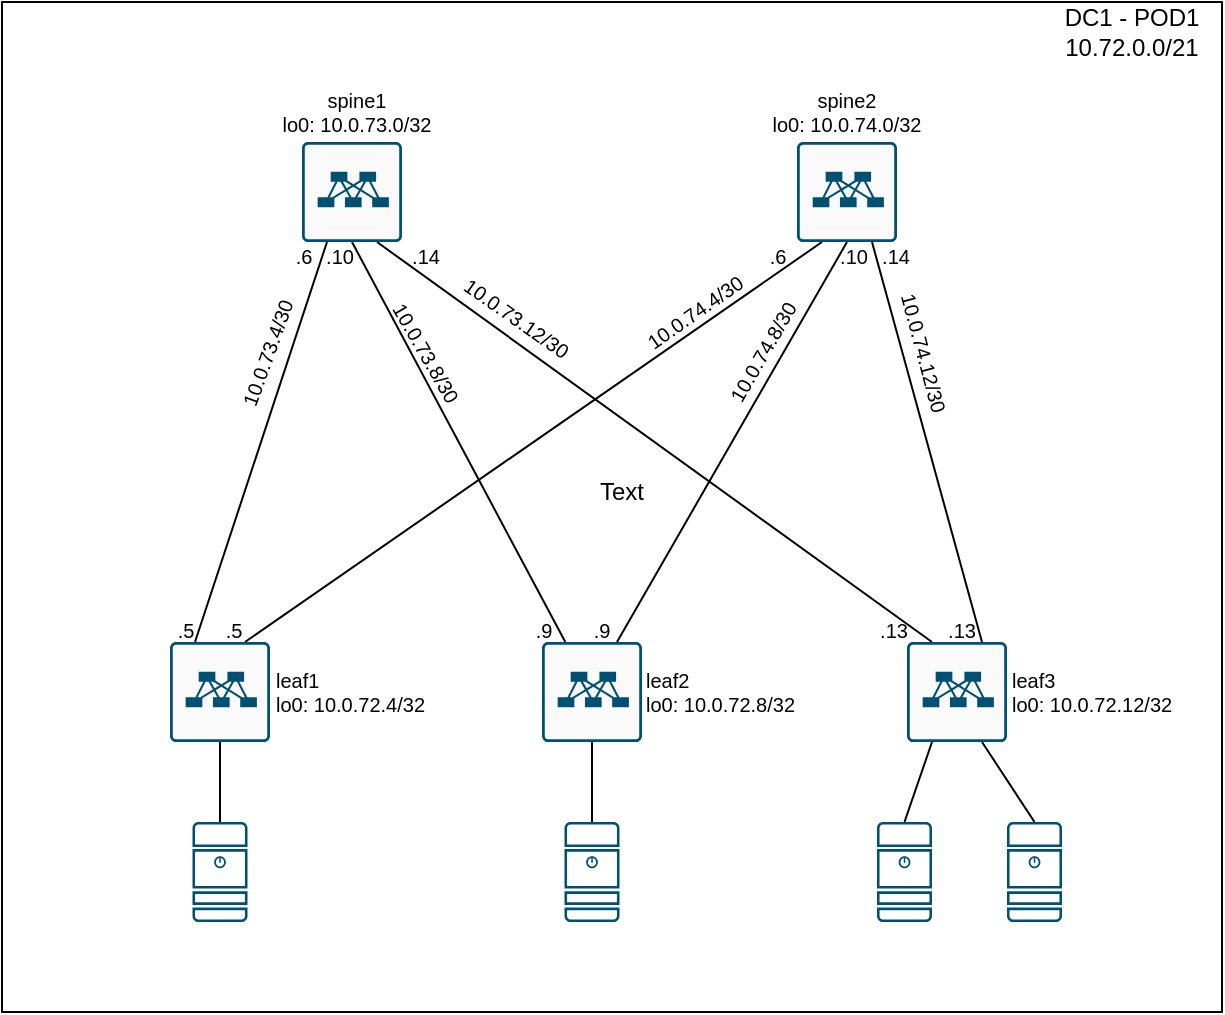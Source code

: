 <mxfile version="20.3.0" type="device" pages="3"><diagram id="oV0_jKB6G6mJK-vGwky6" name="Base"><mxGraphModel dx="2062" dy="1165" grid="1" gridSize="10" guides="1" tooltips="1" connect="1" arrows="1" fold="1" page="1" pageScale="1" pageWidth="827" pageHeight="1169" math="0" shadow="0"><root><mxCell id="0"/><mxCell id="1" parent="0"/><mxCell id="PLXUPRywAapLeIPNjogO-8" style="rounded=0;orthogonalLoop=1;jettySize=auto;html=1;exitX=0.25;exitY=1;exitDx=0;exitDy=0;exitPerimeter=0;entryX=0.25;entryY=0;entryDx=0;entryDy=0;entryPerimeter=0;endArrow=none;endFill=0;" parent="1" source="PLXUPRywAapLeIPNjogO-1" target="PLXUPRywAapLeIPNjogO-4" edge="1"><mxGeometry relative="1" as="geometry"/></mxCell><mxCell id="PLXUPRywAapLeIPNjogO-9" style="rounded=0;orthogonalLoop=1;jettySize=auto;html=1;exitX=0.5;exitY=1;exitDx=0;exitDy=0;exitPerimeter=0;endArrow=none;endFill=0;" parent="1" source="PLXUPRywAapLeIPNjogO-1" target="PLXUPRywAapLeIPNjogO-5" edge="1"><mxGeometry relative="1" as="geometry"/></mxCell><mxCell id="PLXUPRywAapLeIPNjogO-10" style="rounded=0;orthogonalLoop=1;jettySize=auto;html=1;exitX=0.75;exitY=1;exitDx=0;exitDy=0;exitPerimeter=0;entryX=0.25;entryY=0;entryDx=0;entryDy=0;entryPerimeter=0;endArrow=none;endFill=0;" parent="1" source="PLXUPRywAapLeIPNjogO-1" target="PLXUPRywAapLeIPNjogO-6" edge="1"><mxGeometry relative="1" as="geometry"/></mxCell><mxCell id="PLXUPRywAapLeIPNjogO-1" value="" style="sketch=0;points=[[0.015,0.015,0],[0.985,0.015,0],[0.985,0.985,0],[0.015,0.985,0],[0.25,0,0],[0.5,0,0],[0.75,0,0],[1,0.25,0],[1,0.5,0],[1,0.75,0],[0.75,1,0],[0.5,1,0],[0.25,1,0],[0,0.75,0],[0,0.5,0],[0,0.25,0]];verticalLabelPosition=bottom;html=1;verticalAlign=top;aspect=fixed;align=center;pointerEvents=1;shape=mxgraph.cisco19.rect;prIcon=nexus_9300;fillColor=#FAFAFA;strokeColor=#005073;" parent="1" vertex="1"><mxGeometry x="250" y="200" width="50" height="50" as="geometry"/></mxCell><mxCell id="PLXUPRywAapLeIPNjogO-12" style="edgeStyle=none;rounded=0;orthogonalLoop=1;jettySize=auto;html=1;exitX=0.25;exitY=1;exitDx=0;exitDy=0;exitPerimeter=0;entryX=0.75;entryY=0;entryDx=0;entryDy=0;entryPerimeter=0;endArrow=none;endFill=0;" parent="1" source="PLXUPRywAapLeIPNjogO-2" target="PLXUPRywAapLeIPNjogO-4" edge="1"><mxGeometry relative="1" as="geometry"/></mxCell><mxCell id="PLXUPRywAapLeIPNjogO-13" style="edgeStyle=none;rounded=0;orthogonalLoop=1;jettySize=auto;html=1;exitX=0.5;exitY=1;exitDx=0;exitDy=0;exitPerimeter=0;entryX=0.75;entryY=0;entryDx=0;entryDy=0;entryPerimeter=0;endArrow=none;endFill=0;" parent="1" source="PLXUPRywAapLeIPNjogO-2" target="PLXUPRywAapLeIPNjogO-5" edge="1"><mxGeometry relative="1" as="geometry"/></mxCell><mxCell id="PLXUPRywAapLeIPNjogO-14" style="edgeStyle=none;rounded=0;orthogonalLoop=1;jettySize=auto;html=1;exitX=0.75;exitY=1;exitDx=0;exitDy=0;exitPerimeter=0;entryX=0.75;entryY=0;entryDx=0;entryDy=0;entryPerimeter=0;endArrow=none;endFill=0;" parent="1" source="PLXUPRywAapLeIPNjogO-2" target="PLXUPRywAapLeIPNjogO-6" edge="1"><mxGeometry relative="1" as="geometry"/></mxCell><mxCell id="PLXUPRywAapLeIPNjogO-2" value="" style="sketch=0;points=[[0.015,0.015,0],[0.985,0.015,0],[0.985,0.985,0],[0.015,0.985,0],[0.25,0,0],[0.5,0,0],[0.75,0,0],[1,0.25,0],[1,0.5,0],[1,0.75,0],[0.75,1,0],[0.5,1,0],[0.25,1,0],[0,0.75,0],[0,0.5,0],[0,0.25,0]];verticalLabelPosition=bottom;html=1;verticalAlign=top;aspect=fixed;align=center;pointerEvents=1;shape=mxgraph.cisco19.rect;prIcon=nexus_9300;fillColor=#FAFAFA;strokeColor=#005073;" parent="1" vertex="1"><mxGeometry x="497.5" y="200" width="50" height="50" as="geometry"/></mxCell><mxCell id="PLXUPRywAapLeIPNjogO-23" style="edgeStyle=none;rounded=0;orthogonalLoop=1;jettySize=auto;html=1;entryX=0.5;entryY=0;entryDx=0;entryDy=0;entryPerimeter=0;endArrow=none;endFill=0;" parent="1" source="PLXUPRywAapLeIPNjogO-4" target="PLXUPRywAapLeIPNjogO-22" edge="1"><mxGeometry relative="1" as="geometry"/></mxCell><mxCell id="PLXUPRywAapLeIPNjogO-4" value="" style="sketch=0;points=[[0.015,0.015,0],[0.985,0.015,0],[0.985,0.985,0],[0.015,0.985,0],[0.25,0,0],[0.5,0,0],[0.75,0,0],[1,0.25,0],[1,0.5,0],[1,0.75,0],[0.75,1,0],[0.5,1,0],[0.25,1,0],[0,0.75,0],[0,0.5,0],[0,0.25,0]];verticalLabelPosition=bottom;html=1;verticalAlign=top;aspect=fixed;align=center;pointerEvents=1;shape=mxgraph.cisco19.rect;prIcon=nexus_9300;fillColor=#FAFAFA;strokeColor=#005073;" parent="1" vertex="1"><mxGeometry x="184" y="450" width="50" height="50" as="geometry"/></mxCell><mxCell id="PLXUPRywAapLeIPNjogO-24" style="edgeStyle=none;rounded=0;orthogonalLoop=1;jettySize=auto;html=1;exitX=0.5;exitY=1;exitDx=0;exitDy=0;exitPerimeter=0;endArrow=none;endFill=0;entryX=0.5;entryY=0;entryDx=0;entryDy=0;entryPerimeter=0;" parent="1" source="PLXUPRywAapLeIPNjogO-5" target="8XoOX-iUFLA9FBWO4_JZ-1" edge="1"><mxGeometry relative="1" as="geometry"><mxPoint x="395" y="550" as="targetPoint"/></mxGeometry></mxCell><mxCell id="PLXUPRywAapLeIPNjogO-5" value="" style="sketch=0;points=[[0.015,0.015,0],[0.985,0.015,0],[0.985,0.985,0],[0.015,0.985,0],[0.25,0,0],[0.5,0,0],[0.75,0,0],[1,0.25,0],[1,0.5,0],[1,0.75,0],[0.75,1,0],[0.5,1,0],[0.25,1,0],[0,0.75,0],[0,0.5,0],[0,0.25,0]];verticalLabelPosition=bottom;html=1;verticalAlign=top;aspect=fixed;align=center;pointerEvents=1;shape=mxgraph.cisco19.rect;prIcon=nexus_9300;fillColor=#FAFAFA;strokeColor=#005073;" parent="1" vertex="1"><mxGeometry x="370" y="450" width="50" height="50" as="geometry"/></mxCell><mxCell id="PLXUPRywAapLeIPNjogO-27" style="edgeStyle=none;rounded=0;orthogonalLoop=1;jettySize=auto;html=1;exitX=0.25;exitY=1;exitDx=0;exitDy=0;exitPerimeter=0;entryX=0.5;entryY=0;entryDx=0;entryDy=0;entryPerimeter=0;endArrow=none;endFill=0;" parent="1" source="PLXUPRywAapLeIPNjogO-6" target="PLXUPRywAapLeIPNjogO-25" edge="1"><mxGeometry relative="1" as="geometry"/></mxCell><mxCell id="PLXUPRywAapLeIPNjogO-6" value="" style="sketch=0;points=[[0.015,0.015,0],[0.985,0.015,0],[0.985,0.985,0],[0.015,0.985,0],[0.25,0,0],[0.5,0,0],[0.75,0,0],[1,0.25,0],[1,0.5,0],[1,0.75,0],[0.75,1,0],[0.5,1,0],[0.25,1,0],[0,0.75,0],[0,0.5,0],[0,0.25,0]];verticalLabelPosition=bottom;html=1;verticalAlign=top;aspect=fixed;align=center;pointerEvents=1;shape=mxgraph.cisco19.rect;prIcon=nexus_9300;fillColor=#FAFAFA;strokeColor=#005073;" parent="1" vertex="1"><mxGeometry x="552.5" y="450" width="50" height="50" as="geometry"/></mxCell><mxCell id="PLXUPRywAapLeIPNjogO-28" style="edgeStyle=none;rounded=0;orthogonalLoop=1;jettySize=auto;html=1;exitX=0.75;exitY=1;exitDx=0;exitDy=0;exitPerimeter=0;entryX=0.5;entryY=0;entryDx=0;entryDy=0;entryPerimeter=0;endArrow=none;endFill=0;" parent="1" source="PLXUPRywAapLeIPNjogO-6" target="PLXUPRywAapLeIPNjogO-26" edge="1"><mxGeometry relative="1" as="geometry"><mxPoint x="735" y="500" as="sourcePoint"/></mxGeometry></mxCell><mxCell id="PLXUPRywAapLeIPNjogO-22" value="" style="sketch=0;points=[[0.015,0.015,0],[0.985,0.015,0],[0.985,0.985,0],[0.015,0.985,0],[0.25,0,0],[0.5,0,0],[0.75,0,0],[1,0.25,0],[1,0.5,0],[1,0.75,0],[0.75,1,0],[0.5,1,0],[0.25,1,0],[0,0.75,0],[0,0.5,0],[0,0.25,0]];verticalLabelPosition=bottom;html=1;verticalAlign=top;aspect=fixed;align=center;pointerEvents=1;shape=mxgraph.cisco19.server;fillColor=#005073;strokeColor=none;horizontal=0;" parent="1" vertex="1"><mxGeometry x="195.25" y="540" width="27.5" height="50" as="geometry"/></mxCell><mxCell id="PLXUPRywAapLeIPNjogO-25" value="" style="sketch=0;points=[[0.015,0.015,0],[0.985,0.015,0],[0.985,0.985,0],[0.015,0.985,0],[0.25,0,0],[0.5,0,0],[0.75,0,0],[1,0.25,0],[1,0.5,0],[1,0.75,0],[0.75,1,0],[0.5,1,0],[0.25,1,0],[0,0.75,0],[0,0.5,0],[0,0.25,0]];verticalLabelPosition=bottom;html=1;verticalAlign=top;aspect=fixed;align=center;pointerEvents=1;shape=mxgraph.cisco19.server;fillColor=#005073;strokeColor=none;horizontal=0;" parent="1" vertex="1"><mxGeometry x="537.5" y="540" width="27.5" height="50" as="geometry"/></mxCell><mxCell id="PLXUPRywAapLeIPNjogO-26" value="" style="sketch=0;points=[[0.015,0.015,0],[0.985,0.015,0],[0.985,0.985,0],[0.015,0.985,0],[0.25,0,0],[0.5,0,0],[0.75,0,0],[1,0.25,0],[1,0.5,0],[1,0.75,0],[0.75,1,0],[0.5,1,0],[0.25,1,0],[0,0.75,0],[0,0.5,0],[0,0.25,0]];verticalLabelPosition=bottom;html=1;verticalAlign=top;aspect=fixed;align=center;pointerEvents=1;shape=mxgraph.cisco19.server;fillColor=#005073;strokeColor=none;horizontal=0;" parent="1" vertex="1"><mxGeometry x="602.5" y="540" width="27.5" height="50" as="geometry"/></mxCell><mxCell id="8XoOX-iUFLA9FBWO4_JZ-1" value="" style="sketch=0;points=[[0.015,0.015,0],[0.985,0.015,0],[0.985,0.985,0],[0.015,0.985,0],[0.25,0,0],[0.5,0,0],[0.75,0,0],[1,0.25,0],[1,0.5,0],[1,0.75,0],[0.75,1,0],[0.5,1,0],[0.25,1,0],[0,0.75,0],[0,0.5,0],[0,0.25,0]];verticalLabelPosition=bottom;html=1;verticalAlign=top;aspect=fixed;align=center;pointerEvents=1;shape=mxgraph.cisco19.server;fillColor=#005073;strokeColor=none;horizontal=0;" parent="1" vertex="1"><mxGeometry x="381.25" y="540" width="27.5" height="50" as="geometry"/></mxCell><mxCell id="8XoOX-iUFLA9FBWO4_JZ-3" value="DC1 - POD1&lt;br&gt;10.72.0.0/21" style="text;html=1;strokeColor=none;fillColor=none;align=center;verticalAlign=middle;whiteSpace=wrap;rounded=0;fillStyle=auto;" parent="1" vertex="1"><mxGeometry x="620" y="130" width="90" height="30" as="geometry"/></mxCell><mxCell id="8XoOX-iUFLA9FBWO4_JZ-4" value="spine1&lt;br&gt;lo0: 10.0.73.0/32" style="text;html=1;strokeColor=none;fillColor=none;align=center;verticalAlign=middle;whiteSpace=wrap;rounded=0;fillStyle=auto;fontSize=10;" parent="1" vertex="1"><mxGeometry x="235" y="175" width="85" height="20" as="geometry"/></mxCell><mxCell id="5lvCDqkpyHSIzxo-dy4j-1" value="spine2&lt;br&gt;lo0: 10.0.74.0/32" style="text;html=1;strokeColor=none;fillColor=none;align=center;verticalAlign=middle;whiteSpace=wrap;rounded=0;fillStyle=auto;fontSize=10;" parent="1" vertex="1"><mxGeometry x="480" y="175" width="85" height="20" as="geometry"/></mxCell><mxCell id="5lvCDqkpyHSIzxo-dy4j-2" value="leaf1&lt;br&gt;lo0: 10.0.72.4/32" style="text;html=1;strokeColor=none;fillColor=none;align=left;verticalAlign=middle;whiteSpace=wrap;rounded=0;fillStyle=auto;fontSize=10;" parent="1" vertex="1"><mxGeometry x="235" y="465" width="85" height="20" as="geometry"/></mxCell><mxCell id="5lvCDqkpyHSIzxo-dy4j-3" value="leaf2&lt;br&gt;lo0: 10.0.72.8/32" style="text;html=1;strokeColor=none;fillColor=none;align=left;verticalAlign=middle;whiteSpace=wrap;rounded=0;fillStyle=auto;fontSize=10;" parent="1" vertex="1"><mxGeometry x="420" y="465" width="85" height="20" as="geometry"/></mxCell><mxCell id="5lvCDqkpyHSIzxo-dy4j-4" value="leaf3&lt;br&gt;lo0: 10.0.72.12/32" style="text;html=1;strokeColor=none;fillColor=none;align=left;verticalAlign=middle;whiteSpace=wrap;rounded=0;fillStyle=auto;fontSize=10;" parent="1" vertex="1"><mxGeometry x="602.5" y="465" width="85" height="20" as="geometry"/></mxCell><mxCell id="5lvCDqkpyHSIzxo-dy4j-6" value="10.0.73.4/30" style="text;html=1;strokeColor=none;fillColor=none;align=center;verticalAlign=middle;whiteSpace=wrap;rounded=0;rotation=-70;fontSize=10;" parent="1" vertex="1"><mxGeometry x="195.25" y="290" width="75" height="30" as="geometry"/></mxCell><mxCell id="SuMxKhYq6rAJiX1ZMJvi-1" value="10.0.73.8/30" style="text;html=1;strokeColor=none;fillColor=none;align=center;verticalAlign=middle;whiteSpace=wrap;rounded=0;rotation=60;fontSize=10;" parent="1" vertex="1"><mxGeometry x="274.5" y="290" width="75" height="30" as="geometry"/></mxCell><mxCell id="SuMxKhYq6rAJiX1ZMJvi-2" value="10.0.73.12/30" style="text;html=1;strokeColor=none;fillColor=none;align=center;verticalAlign=middle;whiteSpace=wrap;rounded=0;rotation=35;fontSize=10;" parent="1" vertex="1"><mxGeometry x="320" y="273" width="75" height="30" as="geometry"/></mxCell><mxCell id="SuMxKhYq6rAJiX1ZMJvi-3" value="10.0.74.4/30" style="text;html=1;strokeColor=none;fillColor=none;align=center;verticalAlign=middle;whiteSpace=wrap;rounded=0;rotation=325;fontSize=10;" parent="1" vertex="1"><mxGeometry x="408.75" y="270" width="75" height="30" as="geometry"/></mxCell><mxCell id="SuMxKhYq6rAJiX1ZMJvi-4" value="10.0.74.8/30" style="text;html=1;strokeColor=none;fillColor=none;align=center;verticalAlign=middle;whiteSpace=wrap;rounded=0;rotation=-60;fontSize=10;" parent="1" vertex="1"><mxGeometry x="442.75" y="290" width="75" height="30" as="geometry"/></mxCell><mxCell id="SuMxKhYq6rAJiX1ZMJvi-5" value="10.0.74.12/30" style="text;html=1;strokeColor=none;fillColor=none;align=center;verticalAlign=middle;whiteSpace=wrap;rounded=0;rotation=75;fontSize=10;" parent="1" vertex="1"><mxGeometry x="523.5" y="290" width="75" height="30" as="geometry"/></mxCell><mxCell id="SuMxKhYq6rAJiX1ZMJvi-6" value=".6" style="text;html=1;strokeColor=none;fillColor=none;align=center;verticalAlign=middle;whiteSpace=wrap;rounded=0;fontSize=10;" parent="1" vertex="1"><mxGeometry x="243" y="252" width="16" height="10" as="geometry"/></mxCell><mxCell id="SuMxKhYq6rAJiX1ZMJvi-7" value=".10" style="text;html=1;strokeColor=none;fillColor=none;align=center;verticalAlign=middle;whiteSpace=wrap;rounded=0;fontSize=10;" parent="1" vertex="1"><mxGeometry x="261" y="252" width="16" height="10" as="geometry"/></mxCell><mxCell id="SuMxKhYq6rAJiX1ZMJvi-8" value=".14" style="text;html=1;strokeColor=none;fillColor=none;align=center;verticalAlign=middle;whiteSpace=wrap;rounded=0;fontSize=10;" parent="1" vertex="1"><mxGeometry x="304" y="252" width="16" height="10" as="geometry"/></mxCell><mxCell id="SuMxKhYq6rAJiX1ZMJvi-9" value=".6" style="text;html=1;strokeColor=none;fillColor=none;align=center;verticalAlign=middle;whiteSpace=wrap;rounded=0;fontSize=10;" parent="1" vertex="1"><mxGeometry x="479.75" y="252" width="16" height="10" as="geometry"/></mxCell><mxCell id="SuMxKhYq6rAJiX1ZMJvi-10" value=".10" style="text;html=1;strokeColor=none;fillColor=none;align=center;verticalAlign=middle;whiteSpace=wrap;rounded=0;fontSize=10;" parent="1" vertex="1"><mxGeometry x="517.75" y="252" width="16" height="10" as="geometry"/></mxCell><mxCell id="SuMxKhYq6rAJiX1ZMJvi-11" value=".14" style="text;html=1;strokeColor=none;fillColor=none;align=center;verticalAlign=middle;whiteSpace=wrap;rounded=0;fontSize=10;" parent="1" vertex="1"><mxGeometry x="538.75" y="252" width="16" height="10" as="geometry"/></mxCell><mxCell id="SuMxKhYq6rAJiX1ZMJvi-12" value=".5" style="text;html=1;strokeColor=none;fillColor=none;align=center;verticalAlign=middle;whiteSpace=wrap;rounded=0;fontSize=10;" parent="1" vertex="1"><mxGeometry x="184" y="439" width="16" height="10" as="geometry"/></mxCell><mxCell id="SuMxKhYq6rAJiX1ZMJvi-13" value=".5" style="text;html=1;strokeColor=none;fillColor=none;align=center;verticalAlign=middle;whiteSpace=wrap;rounded=0;fontSize=10;" parent="1" vertex="1"><mxGeometry x="208" y="439" width="16" height="10" as="geometry"/></mxCell><mxCell id="SuMxKhYq6rAJiX1ZMJvi-14" value=".9" style="text;html=1;strokeColor=none;fillColor=none;align=center;verticalAlign=middle;whiteSpace=wrap;rounded=0;fontSize=10;" parent="1" vertex="1"><mxGeometry x="362.75" y="439" width="16" height="10" as="geometry"/></mxCell><mxCell id="SuMxKhYq6rAJiX1ZMJvi-15" value=".9" style="text;html=1;strokeColor=none;fillColor=none;align=center;verticalAlign=middle;whiteSpace=wrap;rounded=0;fontSize=10;" parent="1" vertex="1"><mxGeometry x="391.75" y="439" width="16" height="10" as="geometry"/></mxCell><mxCell id="SuMxKhYq6rAJiX1ZMJvi-16" value=".13" style="text;html=1;strokeColor=none;fillColor=none;align=center;verticalAlign=middle;whiteSpace=wrap;rounded=0;fontSize=10;" parent="1" vertex="1"><mxGeometry x="537.75" y="439" width="16" height="10" as="geometry"/></mxCell><mxCell id="SuMxKhYq6rAJiX1ZMJvi-17" value=".13" style="text;html=1;strokeColor=none;fillColor=none;align=center;verticalAlign=middle;whiteSpace=wrap;rounded=0;fontSize=10;" parent="1" vertex="1"><mxGeometry x="571.75" y="439" width="16" height="10" as="geometry"/></mxCell><mxCell id="dlh3rm1PDFst42-JuMRU-1" value="" style="rounded=0;whiteSpace=wrap;html=1;fillColor=none;" parent="1" vertex="1"><mxGeometry x="100" y="130" width="610" height="505" as="geometry"/></mxCell><mxCell id="dlh3rm1PDFst42-JuMRU-4" value="Text" style="text;html=1;strokeColor=none;fillColor=none;align=center;verticalAlign=middle;whiteSpace=wrap;rounded=0;dashed=1;" parent="1" vertex="1"><mxGeometry x="380" y="360" width="60" height="30" as="geometry"/></mxCell></root></mxGraphModel></diagram><diagram name="OSPF" id="r-mDRV2fAL59xDhqjJL6"><mxGraphModel dx="2062" dy="1165" grid="1" gridSize="10" guides="1" tooltips="1" connect="1" arrows="1" fold="1" page="1" pageScale="1" pageWidth="827" pageHeight="1169" math="0" shadow="0"><root><mxCell id="rXJHTdyeyMOBgCq4snFr-0"/><mxCell id="rXJHTdyeyMOBgCq4snFr-1" parent="rXJHTdyeyMOBgCq4snFr-0"/><mxCell id="rXJHTdyeyMOBgCq4snFr-45" value="" style="rounded=0;whiteSpace=wrap;html=1;fillColor=none;" parent="rXJHTdyeyMOBgCq4snFr-1" vertex="1"><mxGeometry x="100" y="130" width="600" height="505" as="geometry"/></mxCell><mxCell id="rXJHTdyeyMOBgCq4snFr-2" style="rounded=0;orthogonalLoop=1;jettySize=auto;html=1;exitX=0.25;exitY=1;exitDx=0;exitDy=0;exitPerimeter=0;entryX=0.25;entryY=0;entryDx=0;entryDy=0;entryPerimeter=0;endArrow=none;endFill=0;" parent="rXJHTdyeyMOBgCq4snFr-1" source="rXJHTdyeyMOBgCq4snFr-5" target="rXJHTdyeyMOBgCq4snFr-11" edge="1"><mxGeometry relative="1" as="geometry"/></mxCell><mxCell id="rXJHTdyeyMOBgCq4snFr-3" style="rounded=0;orthogonalLoop=1;jettySize=auto;html=1;exitX=0.5;exitY=1;exitDx=0;exitDy=0;exitPerimeter=0;endArrow=none;endFill=0;" parent="rXJHTdyeyMOBgCq4snFr-1" source="rXJHTdyeyMOBgCq4snFr-5" target="rXJHTdyeyMOBgCq4snFr-13" edge="1"><mxGeometry relative="1" as="geometry"/></mxCell><mxCell id="rXJHTdyeyMOBgCq4snFr-4" style="rounded=0;orthogonalLoop=1;jettySize=auto;html=1;exitX=0.75;exitY=1;exitDx=0;exitDy=0;exitPerimeter=0;entryX=0.25;entryY=0;entryDx=0;entryDy=0;entryPerimeter=0;endArrow=none;endFill=0;" parent="rXJHTdyeyMOBgCq4snFr-1" source="rXJHTdyeyMOBgCq4snFr-5" target="rXJHTdyeyMOBgCq4snFr-15" edge="1"><mxGeometry relative="1" as="geometry"/></mxCell><mxCell id="rXJHTdyeyMOBgCq4snFr-5" value="" style="sketch=0;points=[[0.015,0.015,0],[0.985,0.015,0],[0.985,0.985,0],[0.015,0.985,0],[0.25,0,0],[0.5,0,0],[0.75,0,0],[1,0.25,0],[1,0.5,0],[1,0.75,0],[0.75,1,0],[0.5,1,0],[0.25,1,0],[0,0.75,0],[0,0.5,0],[0,0.25,0]];verticalLabelPosition=bottom;html=1;verticalAlign=top;aspect=fixed;align=center;pointerEvents=1;shape=mxgraph.cisco19.rect;prIcon=nexus_9300;fillColor=#FAFAFA;strokeColor=#005073;" parent="rXJHTdyeyMOBgCq4snFr-1" vertex="1"><mxGeometry x="250" y="200" width="50" height="50" as="geometry"/></mxCell><mxCell id="rXJHTdyeyMOBgCq4snFr-6" style="edgeStyle=none;rounded=0;orthogonalLoop=1;jettySize=auto;html=1;exitX=0.25;exitY=1;exitDx=0;exitDy=0;exitPerimeter=0;entryX=0.75;entryY=0;entryDx=0;entryDy=0;entryPerimeter=0;endArrow=none;endFill=0;" parent="rXJHTdyeyMOBgCq4snFr-1" source="rXJHTdyeyMOBgCq4snFr-9" target="rXJHTdyeyMOBgCq4snFr-11" edge="1"><mxGeometry relative="1" as="geometry"/></mxCell><mxCell id="rXJHTdyeyMOBgCq4snFr-7" style="edgeStyle=none;rounded=0;orthogonalLoop=1;jettySize=auto;html=1;exitX=0.5;exitY=1;exitDx=0;exitDy=0;exitPerimeter=0;entryX=0.75;entryY=0;entryDx=0;entryDy=0;entryPerimeter=0;endArrow=none;endFill=0;" parent="rXJHTdyeyMOBgCq4snFr-1" source="rXJHTdyeyMOBgCq4snFr-9" target="rXJHTdyeyMOBgCq4snFr-13" edge="1"><mxGeometry relative="1" as="geometry"/></mxCell><mxCell id="rXJHTdyeyMOBgCq4snFr-8" style="edgeStyle=none;rounded=0;orthogonalLoop=1;jettySize=auto;html=1;exitX=0.75;exitY=1;exitDx=0;exitDy=0;exitPerimeter=0;entryX=0.75;entryY=0;entryDx=0;entryDy=0;entryPerimeter=0;endArrow=none;endFill=0;" parent="rXJHTdyeyMOBgCq4snFr-1" source="rXJHTdyeyMOBgCq4snFr-9" target="rXJHTdyeyMOBgCq4snFr-15" edge="1"><mxGeometry relative="1" as="geometry"/></mxCell><mxCell id="rXJHTdyeyMOBgCq4snFr-9" value="" style="sketch=0;points=[[0.015,0.015,0],[0.985,0.015,0],[0.985,0.985,0],[0.015,0.985,0],[0.25,0,0],[0.5,0,0],[0.75,0,0],[1,0.25,0],[1,0.5,0],[1,0.75,0],[0.75,1,0],[0.5,1,0],[0.25,1,0],[0,0.75,0],[0,0.5,0],[0,0.25,0]];verticalLabelPosition=bottom;html=1;verticalAlign=top;aspect=fixed;align=center;pointerEvents=1;shape=mxgraph.cisco19.rect;prIcon=nexus_9300;fillColor=#FAFAFA;strokeColor=#005073;" parent="rXJHTdyeyMOBgCq4snFr-1" vertex="1"><mxGeometry x="497.5" y="200" width="50" height="50" as="geometry"/></mxCell><mxCell id="rXJHTdyeyMOBgCq4snFr-10" style="edgeStyle=none;rounded=0;orthogonalLoop=1;jettySize=auto;html=1;entryX=0.5;entryY=0;entryDx=0;entryDy=0;entryPerimeter=0;endArrow=none;endFill=0;" parent="rXJHTdyeyMOBgCq4snFr-1" source="rXJHTdyeyMOBgCq4snFr-11" target="rXJHTdyeyMOBgCq4snFr-17" edge="1"><mxGeometry relative="1" as="geometry"/></mxCell><mxCell id="rXJHTdyeyMOBgCq4snFr-11" value="" style="sketch=0;points=[[0.015,0.015,0],[0.985,0.015,0],[0.985,0.985,0],[0.015,0.985,0],[0.25,0,0],[0.5,0,0],[0.75,0,0],[1,0.25,0],[1,0.5,0],[1,0.75,0],[0.75,1,0],[0.5,1,0],[0.25,1,0],[0,0.75,0],[0,0.5,0],[0,0.25,0]];verticalLabelPosition=bottom;html=1;verticalAlign=top;aspect=fixed;align=center;pointerEvents=1;shape=mxgraph.cisco19.rect;prIcon=nexus_9300;fillColor=#FAFAFA;strokeColor=#005073;" parent="rXJHTdyeyMOBgCq4snFr-1" vertex="1"><mxGeometry x="184" y="450" width="50" height="50" as="geometry"/></mxCell><mxCell id="rXJHTdyeyMOBgCq4snFr-12" style="edgeStyle=none;rounded=0;orthogonalLoop=1;jettySize=auto;html=1;exitX=0.5;exitY=1;exitDx=0;exitDy=0;exitPerimeter=0;endArrow=none;endFill=0;entryX=0.5;entryY=0;entryDx=0;entryDy=0;entryPerimeter=0;" parent="rXJHTdyeyMOBgCq4snFr-1" source="rXJHTdyeyMOBgCq4snFr-13" target="rXJHTdyeyMOBgCq4snFr-20" edge="1"><mxGeometry relative="1" as="geometry"><mxPoint x="395" y="550" as="targetPoint"/></mxGeometry></mxCell><mxCell id="rXJHTdyeyMOBgCq4snFr-13" value="" style="sketch=0;points=[[0.015,0.015,0],[0.985,0.015,0],[0.985,0.985,0],[0.015,0.985,0],[0.25,0,0],[0.5,0,0],[0.75,0,0],[1,0.25,0],[1,0.5,0],[1,0.75,0],[0.75,1,0],[0.5,1,0],[0.25,1,0],[0,0.75,0],[0,0.5,0],[0,0.25,0]];verticalLabelPosition=bottom;html=1;verticalAlign=top;aspect=fixed;align=center;pointerEvents=1;shape=mxgraph.cisco19.rect;prIcon=nexus_9300;fillColor=#FAFAFA;strokeColor=#005073;" parent="rXJHTdyeyMOBgCq4snFr-1" vertex="1"><mxGeometry x="370" y="450" width="50" height="50" as="geometry"/></mxCell><mxCell id="rXJHTdyeyMOBgCq4snFr-14" style="edgeStyle=none;rounded=0;orthogonalLoop=1;jettySize=auto;html=1;exitX=0.25;exitY=1;exitDx=0;exitDy=0;exitPerimeter=0;entryX=0.5;entryY=0;entryDx=0;entryDy=0;entryPerimeter=0;endArrow=none;endFill=0;" parent="rXJHTdyeyMOBgCq4snFr-1" source="rXJHTdyeyMOBgCq4snFr-15" target="rXJHTdyeyMOBgCq4snFr-18" edge="1"><mxGeometry relative="1" as="geometry"/></mxCell><mxCell id="rXJHTdyeyMOBgCq4snFr-15" value="" style="sketch=0;points=[[0.015,0.015,0],[0.985,0.015,0],[0.985,0.985,0],[0.015,0.985,0],[0.25,0,0],[0.5,0,0],[0.75,0,0],[1,0.25,0],[1,0.5,0],[1,0.75,0],[0.75,1,0],[0.5,1,0],[0.25,1,0],[0,0.75,0],[0,0.5,0],[0,0.25,0]];verticalLabelPosition=bottom;html=1;verticalAlign=top;aspect=fixed;align=center;pointerEvents=1;shape=mxgraph.cisco19.rect;prIcon=nexus_9300;fillColor=#FAFAFA;strokeColor=#005073;" parent="rXJHTdyeyMOBgCq4snFr-1" vertex="1"><mxGeometry x="552.5" y="450" width="50" height="50" as="geometry"/></mxCell><mxCell id="rXJHTdyeyMOBgCq4snFr-16" style="edgeStyle=none;rounded=0;orthogonalLoop=1;jettySize=auto;html=1;exitX=0.75;exitY=1;exitDx=0;exitDy=0;exitPerimeter=0;entryX=0.5;entryY=0;entryDx=0;entryDy=0;entryPerimeter=0;endArrow=none;endFill=0;" parent="rXJHTdyeyMOBgCq4snFr-1" source="rXJHTdyeyMOBgCq4snFr-15" target="rXJHTdyeyMOBgCq4snFr-19" edge="1"><mxGeometry relative="1" as="geometry"><mxPoint x="735" y="500" as="sourcePoint"/></mxGeometry></mxCell><mxCell id="rXJHTdyeyMOBgCq4snFr-17" value="" style="sketch=0;points=[[0.015,0.015,0],[0.985,0.015,0],[0.985,0.985,0],[0.015,0.985,0],[0.25,0,0],[0.5,0,0],[0.75,0,0],[1,0.25,0],[1,0.5,0],[1,0.75,0],[0.75,1,0],[0.5,1,0],[0.25,1,0],[0,0.75,0],[0,0.5,0],[0,0.25,0]];verticalLabelPosition=bottom;html=1;verticalAlign=top;aspect=fixed;align=center;pointerEvents=1;shape=mxgraph.cisco19.server;fillColor=#005073;strokeColor=none;horizontal=0;" parent="rXJHTdyeyMOBgCq4snFr-1" vertex="1"><mxGeometry x="195.25" y="540" width="27.5" height="50" as="geometry"/></mxCell><mxCell id="rXJHTdyeyMOBgCq4snFr-18" value="" style="sketch=0;points=[[0.015,0.015,0],[0.985,0.015,0],[0.985,0.985,0],[0.015,0.985,0],[0.25,0,0],[0.5,0,0],[0.75,0,0],[1,0.25,0],[1,0.5,0],[1,0.75,0],[0.75,1,0],[0.5,1,0],[0.25,1,0],[0,0.75,0],[0,0.5,0],[0,0.25,0]];verticalLabelPosition=bottom;html=1;verticalAlign=top;aspect=fixed;align=center;pointerEvents=1;shape=mxgraph.cisco19.server;fillColor=#005073;strokeColor=none;horizontal=0;" parent="rXJHTdyeyMOBgCq4snFr-1" vertex="1"><mxGeometry x="537.5" y="540" width="27.5" height="50" as="geometry"/></mxCell><mxCell id="rXJHTdyeyMOBgCq4snFr-19" value="" style="sketch=0;points=[[0.015,0.015,0],[0.985,0.015,0],[0.985,0.985,0],[0.015,0.985,0],[0.25,0,0],[0.5,0,0],[0.75,0,0],[1,0.25,0],[1,0.5,0],[1,0.75,0],[0.75,1,0],[0.5,1,0],[0.25,1,0],[0,0.75,0],[0,0.5,0],[0,0.25,0]];verticalLabelPosition=bottom;html=1;verticalAlign=top;aspect=fixed;align=center;pointerEvents=1;shape=mxgraph.cisco19.server;fillColor=#005073;strokeColor=none;horizontal=0;" parent="rXJHTdyeyMOBgCq4snFr-1" vertex="1"><mxGeometry x="602.5" y="540" width="27.5" height="50" as="geometry"/></mxCell><mxCell id="rXJHTdyeyMOBgCq4snFr-20" value="" style="sketch=0;points=[[0.015,0.015,0],[0.985,0.015,0],[0.985,0.985,0],[0.015,0.985,0],[0.25,0,0],[0.5,0,0],[0.75,0,0],[1,0.25,0],[1,0.5,0],[1,0.75,0],[0.75,1,0],[0.5,1,0],[0.25,1,0],[0,0.75,0],[0,0.5,0],[0,0.25,0]];verticalLabelPosition=bottom;html=1;verticalAlign=top;aspect=fixed;align=center;pointerEvents=1;shape=mxgraph.cisco19.server;fillColor=#005073;strokeColor=none;horizontal=0;" parent="rXJHTdyeyMOBgCq4snFr-1" vertex="1"><mxGeometry x="381.25" y="540" width="27.5" height="50" as="geometry"/></mxCell><mxCell id="rXJHTdyeyMOBgCq4snFr-21" value="DC1 - POD1&lt;br&gt;10.72.0.0/21" style="text;html=1;strokeColor=none;fillColor=none;align=center;verticalAlign=middle;whiteSpace=wrap;rounded=0;fillStyle=auto;" parent="rXJHTdyeyMOBgCq4snFr-1" vertex="1"><mxGeometry x="620" y="130" width="90" height="30" as="geometry"/></mxCell><mxCell id="rXJHTdyeyMOBgCq4snFr-22" value="spine1&lt;br&gt;lo0: 10.0.73.0/32" style="text;html=1;strokeColor=none;fillColor=none;align=center;verticalAlign=middle;whiteSpace=wrap;rounded=0;fillStyle=auto;fontSize=10;" parent="rXJHTdyeyMOBgCq4snFr-1" vertex="1"><mxGeometry x="235" y="175" width="85" height="20" as="geometry"/></mxCell><mxCell id="rXJHTdyeyMOBgCq4snFr-23" value="spine2&lt;br&gt;lo0: 10.0.74.0/32" style="text;html=1;strokeColor=none;fillColor=none;align=center;verticalAlign=middle;whiteSpace=wrap;rounded=0;fillStyle=auto;fontSize=10;" parent="rXJHTdyeyMOBgCq4snFr-1" vertex="1"><mxGeometry x="480" y="175" width="85" height="20" as="geometry"/></mxCell><mxCell id="rXJHTdyeyMOBgCq4snFr-24" value="leaf1&lt;br&gt;lo0: 10.0.72.4/32" style="text;html=1;strokeColor=none;fillColor=none;align=left;verticalAlign=middle;whiteSpace=wrap;rounded=0;fillStyle=auto;fontSize=10;" parent="rXJHTdyeyMOBgCq4snFr-1" vertex="1"><mxGeometry x="235" y="453" width="85" height="20" as="geometry"/></mxCell><mxCell id="rXJHTdyeyMOBgCq4snFr-25" value="leaf2&lt;br&gt;lo0: 10.0.72.8/32" style="text;html=1;strokeColor=none;fillColor=none;align=left;verticalAlign=middle;whiteSpace=wrap;rounded=0;fillStyle=auto;fontSize=10;" parent="rXJHTdyeyMOBgCq4snFr-1" vertex="1"><mxGeometry x="420" y="454" width="85" height="20" as="geometry"/></mxCell><mxCell id="rXJHTdyeyMOBgCq4snFr-26" value="leaf3&lt;br&gt;lo0: 10.0.72.12/32" style="text;html=1;strokeColor=none;fillColor=none;align=left;verticalAlign=middle;whiteSpace=wrap;rounded=0;fillStyle=auto;fontSize=10;" parent="rXJHTdyeyMOBgCq4snFr-1" vertex="1"><mxGeometry x="602.5" y="454" width="85" height="20" as="geometry"/></mxCell><mxCell id="rXJHTdyeyMOBgCq4snFr-27" value="10.0.73.4/30" style="text;html=1;strokeColor=none;fillColor=none;align=center;verticalAlign=middle;whiteSpace=wrap;rounded=0;rotation=-70;fontSize=10;" parent="rXJHTdyeyMOBgCq4snFr-1" vertex="1"><mxGeometry x="195.25" y="290" width="75" height="30" as="geometry"/></mxCell><mxCell id="rXJHTdyeyMOBgCq4snFr-28" value="10.0.73.8/30" style="text;html=1;strokeColor=none;fillColor=none;align=center;verticalAlign=middle;whiteSpace=wrap;rounded=0;rotation=60;fontSize=10;" parent="rXJHTdyeyMOBgCq4snFr-1" vertex="1"><mxGeometry x="274.5" y="290" width="75" height="30" as="geometry"/></mxCell><mxCell id="rXJHTdyeyMOBgCq4snFr-29" value="10.0.73.12/30" style="text;html=1;strokeColor=none;fillColor=none;align=center;verticalAlign=middle;whiteSpace=wrap;rounded=0;rotation=35;fontSize=10;" parent="rXJHTdyeyMOBgCq4snFr-1" vertex="1"><mxGeometry x="320" y="273" width="75" height="30" as="geometry"/></mxCell><mxCell id="rXJHTdyeyMOBgCq4snFr-30" value="10.0.74.4/30" style="text;html=1;strokeColor=none;fillColor=none;align=center;verticalAlign=middle;whiteSpace=wrap;rounded=0;rotation=325;fontSize=10;" parent="rXJHTdyeyMOBgCq4snFr-1" vertex="1"><mxGeometry x="408.75" y="270" width="75" height="30" as="geometry"/></mxCell><mxCell id="rXJHTdyeyMOBgCq4snFr-31" value="10.0.74.8/30" style="text;html=1;strokeColor=none;fillColor=none;align=center;verticalAlign=middle;whiteSpace=wrap;rounded=0;rotation=-60;fontSize=10;" parent="rXJHTdyeyMOBgCq4snFr-1" vertex="1"><mxGeometry x="442.75" y="290" width="75" height="30" as="geometry"/></mxCell><mxCell id="rXJHTdyeyMOBgCq4snFr-32" value="10.0.74.12/30" style="text;html=1;strokeColor=none;fillColor=none;align=center;verticalAlign=middle;whiteSpace=wrap;rounded=0;rotation=75;fontSize=10;" parent="rXJHTdyeyMOBgCq4snFr-1" vertex="1"><mxGeometry x="523.5" y="290" width="75" height="30" as="geometry"/></mxCell><mxCell id="rXJHTdyeyMOBgCq4snFr-33" value=".6" style="text;html=1;strokeColor=none;fillColor=none;align=center;verticalAlign=middle;whiteSpace=wrap;rounded=0;fontSize=10;" parent="rXJHTdyeyMOBgCq4snFr-1" vertex="1"><mxGeometry x="243" y="252" width="16" height="10" as="geometry"/></mxCell><mxCell id="rXJHTdyeyMOBgCq4snFr-34" value=".10" style="text;html=1;strokeColor=none;fillColor=none;align=center;verticalAlign=middle;whiteSpace=wrap;rounded=0;fontSize=10;" parent="rXJHTdyeyMOBgCq4snFr-1" vertex="1"><mxGeometry x="261" y="252" width="16" height="10" as="geometry"/></mxCell><mxCell id="rXJHTdyeyMOBgCq4snFr-35" value=".14" style="text;html=1;strokeColor=none;fillColor=none;align=center;verticalAlign=middle;whiteSpace=wrap;rounded=0;fontSize=10;" parent="rXJHTdyeyMOBgCq4snFr-1" vertex="1"><mxGeometry x="304" y="252" width="16" height="10" as="geometry"/></mxCell><mxCell id="rXJHTdyeyMOBgCq4snFr-36" value=".6" style="text;html=1;strokeColor=none;fillColor=none;align=center;verticalAlign=middle;whiteSpace=wrap;rounded=0;fontSize=10;" parent="rXJHTdyeyMOBgCq4snFr-1" vertex="1"><mxGeometry x="479.75" y="252" width="16" height="10" as="geometry"/></mxCell><mxCell id="rXJHTdyeyMOBgCq4snFr-37" value=".10" style="text;html=1;strokeColor=none;fillColor=none;align=center;verticalAlign=middle;whiteSpace=wrap;rounded=0;fontSize=10;" parent="rXJHTdyeyMOBgCq4snFr-1" vertex="1"><mxGeometry x="517.75" y="252" width="16" height="10" as="geometry"/></mxCell><mxCell id="rXJHTdyeyMOBgCq4snFr-38" value=".14" style="text;html=1;strokeColor=none;fillColor=none;align=center;verticalAlign=middle;whiteSpace=wrap;rounded=0;fontSize=10;" parent="rXJHTdyeyMOBgCq4snFr-1" vertex="1"><mxGeometry x="538.75" y="252" width="16" height="10" as="geometry"/></mxCell><mxCell id="rXJHTdyeyMOBgCq4snFr-39" value=".5" style="text;html=1;strokeColor=none;fillColor=none;align=center;verticalAlign=middle;whiteSpace=wrap;rounded=0;fontSize=10;" parent="rXJHTdyeyMOBgCq4snFr-1" vertex="1"><mxGeometry x="184" y="439" width="16" height="10" as="geometry"/></mxCell><mxCell id="rXJHTdyeyMOBgCq4snFr-40" value=".5" style="text;html=1;strokeColor=none;fillColor=none;align=center;verticalAlign=middle;whiteSpace=wrap;rounded=0;fontSize=10;" parent="rXJHTdyeyMOBgCq4snFr-1" vertex="1"><mxGeometry x="208" y="439" width="16" height="10" as="geometry"/></mxCell><mxCell id="rXJHTdyeyMOBgCq4snFr-41" value=".9" style="text;html=1;strokeColor=none;fillColor=none;align=center;verticalAlign=middle;whiteSpace=wrap;rounded=0;fontSize=10;" parent="rXJHTdyeyMOBgCq4snFr-1" vertex="1"><mxGeometry x="362.75" y="439" width="16" height="10" as="geometry"/></mxCell><mxCell id="rXJHTdyeyMOBgCq4snFr-42" value=".9" style="text;html=1;strokeColor=none;fillColor=none;align=center;verticalAlign=middle;whiteSpace=wrap;rounded=0;fontSize=10;" parent="rXJHTdyeyMOBgCq4snFr-1" vertex="1"><mxGeometry x="391.75" y="439" width="16" height="10" as="geometry"/></mxCell><mxCell id="rXJHTdyeyMOBgCq4snFr-43" value=".13" style="text;html=1;strokeColor=none;fillColor=none;align=center;verticalAlign=middle;whiteSpace=wrap;rounded=0;fontSize=10;" parent="rXJHTdyeyMOBgCq4snFr-1" vertex="1"><mxGeometry x="537.75" y="439" width="16" height="10" as="geometry"/></mxCell><mxCell id="rXJHTdyeyMOBgCq4snFr-46" value="" style="ellipse;whiteSpace=wrap;html=1;fillColor=none;dashed=1;strokeColor=#0000FF;" parent="rXJHTdyeyMOBgCq4snFr-1" vertex="1"><mxGeometry x="105" y="211" width="580" height="290" as="geometry"/></mxCell><mxCell id="rXJHTdyeyMOBgCq4snFr-44" value=".13" style="text;html=1;strokeColor=none;fillColor=none;align=center;verticalAlign=middle;whiteSpace=wrap;rounded=0;fontSize=10;" parent="rXJHTdyeyMOBgCq4snFr-1" vertex="1"><mxGeometry x="571.75" y="439" width="16" height="10" as="geometry"/></mxCell><mxCell id="rXJHTdyeyMOBgCq4snFr-48" value="OSPF&amp;nbsp;&lt;br&gt;Area 0" style="text;html=1;align=center;verticalAlign=middle;whiteSpace=wrap;rounded=0;dashed=1;fontColor=#0000FF;" parent="rXJHTdyeyMOBgCq4snFr-1" vertex="1"><mxGeometry x="615" y="341" width="60" height="30" as="geometry"/></mxCell></root></mxGraphModel></diagram><diagram name="ISIS" id="6V6MN1PHZy0SqjNiMXfR"><mxGraphModel dx="2062" dy="1165" grid="1" gridSize="10" guides="1" tooltips="1" connect="1" arrows="1" fold="1" page="1" pageScale="1" pageWidth="827" pageHeight="1169" math="0" shadow="0"><root><mxCell id="Vq0Ns7PBGzC93V1Y5rAE-0"/><mxCell id="Vq0Ns7PBGzC93V1Y5rAE-1" parent="Vq0Ns7PBGzC93V1Y5rAE-0"/><mxCell id="Vq0Ns7PBGzC93V1Y5rAE-2" value="" style="rounded=0;whiteSpace=wrap;html=1;fillColor=none;" parent="Vq0Ns7PBGzC93V1Y5rAE-1" vertex="1"><mxGeometry x="100" y="130" width="600" height="505" as="geometry"/></mxCell><mxCell id="Vq0Ns7PBGzC93V1Y5rAE-3" style="rounded=0;orthogonalLoop=1;jettySize=auto;html=1;exitX=0.25;exitY=1;exitDx=0;exitDy=0;exitPerimeter=0;entryX=0.25;entryY=0;entryDx=0;entryDy=0;entryPerimeter=0;endArrow=none;endFill=0;" parent="Vq0Ns7PBGzC93V1Y5rAE-1" source="Vq0Ns7PBGzC93V1Y5rAE-6" target="Vq0Ns7PBGzC93V1Y5rAE-12" edge="1"><mxGeometry relative="1" as="geometry"/></mxCell><mxCell id="Vq0Ns7PBGzC93V1Y5rAE-4" style="rounded=0;orthogonalLoop=1;jettySize=auto;html=1;exitX=0.5;exitY=1;exitDx=0;exitDy=0;exitPerimeter=0;endArrow=none;endFill=0;" parent="Vq0Ns7PBGzC93V1Y5rAE-1" source="Vq0Ns7PBGzC93V1Y5rAE-6" target="Vq0Ns7PBGzC93V1Y5rAE-14" edge="1"><mxGeometry relative="1" as="geometry"/></mxCell><mxCell id="Vq0Ns7PBGzC93V1Y5rAE-5" style="rounded=0;orthogonalLoop=1;jettySize=auto;html=1;exitX=0.75;exitY=1;exitDx=0;exitDy=0;exitPerimeter=0;entryX=0.25;entryY=0;entryDx=0;entryDy=0;entryPerimeter=0;endArrow=none;endFill=0;" parent="Vq0Ns7PBGzC93V1Y5rAE-1" source="Vq0Ns7PBGzC93V1Y5rAE-6" target="Vq0Ns7PBGzC93V1Y5rAE-16" edge="1"><mxGeometry relative="1" as="geometry"/></mxCell><mxCell id="Vq0Ns7PBGzC93V1Y5rAE-6" value="" style="sketch=0;points=[[0.015,0.015,0],[0.985,0.015,0],[0.985,0.985,0],[0.015,0.985,0],[0.25,0,0],[0.5,0,0],[0.75,0,0],[1,0.25,0],[1,0.5,0],[1,0.75,0],[0.75,1,0],[0.5,1,0],[0.25,1,0],[0,0.75,0],[0,0.5,0],[0,0.25,0]];verticalLabelPosition=bottom;html=1;verticalAlign=top;aspect=fixed;align=center;pointerEvents=1;shape=mxgraph.cisco19.rect;prIcon=nexus_9300;fillColor=#FAFAFA;strokeColor=#005073;" parent="Vq0Ns7PBGzC93V1Y5rAE-1" vertex="1"><mxGeometry x="250" y="200" width="50" height="50" as="geometry"/></mxCell><mxCell id="Vq0Ns7PBGzC93V1Y5rAE-7" style="edgeStyle=none;rounded=0;orthogonalLoop=1;jettySize=auto;html=1;exitX=0.25;exitY=1;exitDx=0;exitDy=0;exitPerimeter=0;entryX=0.75;entryY=0;entryDx=0;entryDy=0;entryPerimeter=0;endArrow=none;endFill=0;" parent="Vq0Ns7PBGzC93V1Y5rAE-1" source="Vq0Ns7PBGzC93V1Y5rAE-10" target="Vq0Ns7PBGzC93V1Y5rAE-12" edge="1"><mxGeometry relative="1" as="geometry"/></mxCell><mxCell id="Vq0Ns7PBGzC93V1Y5rAE-8" style="edgeStyle=none;rounded=0;orthogonalLoop=1;jettySize=auto;html=1;exitX=0.5;exitY=1;exitDx=0;exitDy=0;exitPerimeter=0;entryX=0.75;entryY=0;entryDx=0;entryDy=0;entryPerimeter=0;endArrow=none;endFill=0;" parent="Vq0Ns7PBGzC93V1Y5rAE-1" source="Vq0Ns7PBGzC93V1Y5rAE-10" target="Vq0Ns7PBGzC93V1Y5rAE-14" edge="1"><mxGeometry relative="1" as="geometry"/></mxCell><mxCell id="Vq0Ns7PBGzC93V1Y5rAE-9" style="edgeStyle=none;rounded=0;orthogonalLoop=1;jettySize=auto;html=1;exitX=0.75;exitY=1;exitDx=0;exitDy=0;exitPerimeter=0;entryX=0.75;entryY=0;entryDx=0;entryDy=0;entryPerimeter=0;endArrow=none;endFill=0;" parent="Vq0Ns7PBGzC93V1Y5rAE-1" source="Vq0Ns7PBGzC93V1Y5rAE-10" target="Vq0Ns7PBGzC93V1Y5rAE-16" edge="1"><mxGeometry relative="1" as="geometry"/></mxCell><mxCell id="Vq0Ns7PBGzC93V1Y5rAE-10" value="" style="sketch=0;points=[[0.015,0.015,0],[0.985,0.015,0],[0.985,0.985,0],[0.015,0.985,0],[0.25,0,0],[0.5,0,0],[0.75,0,0],[1,0.25,0],[1,0.5,0],[1,0.75,0],[0.75,1,0],[0.5,1,0],[0.25,1,0],[0,0.75,0],[0,0.5,0],[0,0.25,0]];verticalLabelPosition=bottom;html=1;verticalAlign=top;aspect=fixed;align=center;pointerEvents=1;shape=mxgraph.cisco19.rect;prIcon=nexus_9300;fillColor=#FAFAFA;strokeColor=#005073;" parent="Vq0Ns7PBGzC93V1Y5rAE-1" vertex="1"><mxGeometry x="497.5" y="200" width="50" height="50" as="geometry"/></mxCell><mxCell id="Vq0Ns7PBGzC93V1Y5rAE-11" style="edgeStyle=none;rounded=0;orthogonalLoop=1;jettySize=auto;html=1;entryX=0.5;entryY=0;entryDx=0;entryDy=0;entryPerimeter=0;endArrow=none;endFill=0;" parent="Vq0Ns7PBGzC93V1Y5rAE-1" source="Vq0Ns7PBGzC93V1Y5rAE-12" target="Vq0Ns7PBGzC93V1Y5rAE-18" edge="1"><mxGeometry relative="1" as="geometry"/></mxCell><mxCell id="Vq0Ns7PBGzC93V1Y5rAE-12" value="" style="sketch=0;points=[[0.015,0.015,0],[0.985,0.015,0],[0.985,0.985,0],[0.015,0.985,0],[0.25,0,0],[0.5,0,0],[0.75,0,0],[1,0.25,0],[1,0.5,0],[1,0.75,0],[0.75,1,0],[0.5,1,0],[0.25,1,0],[0,0.75,0],[0,0.5,0],[0,0.25,0]];verticalLabelPosition=bottom;html=1;verticalAlign=top;aspect=fixed;align=center;pointerEvents=1;shape=mxgraph.cisco19.rect;prIcon=nexus_9300;fillColor=#FAFAFA;strokeColor=#005073;" parent="Vq0Ns7PBGzC93V1Y5rAE-1" vertex="1"><mxGeometry x="184" y="450" width="50" height="50" as="geometry"/></mxCell><mxCell id="Vq0Ns7PBGzC93V1Y5rAE-13" style="edgeStyle=none;rounded=0;orthogonalLoop=1;jettySize=auto;html=1;exitX=0.5;exitY=1;exitDx=0;exitDy=0;exitPerimeter=0;endArrow=none;endFill=0;entryX=0.5;entryY=0;entryDx=0;entryDy=0;entryPerimeter=0;" parent="Vq0Ns7PBGzC93V1Y5rAE-1" source="Vq0Ns7PBGzC93V1Y5rAE-14" target="Vq0Ns7PBGzC93V1Y5rAE-21" edge="1"><mxGeometry relative="1" as="geometry"><mxPoint x="395" y="550" as="targetPoint"/></mxGeometry></mxCell><mxCell id="Vq0Ns7PBGzC93V1Y5rAE-14" value="" style="sketch=0;points=[[0.015,0.015,0],[0.985,0.015,0],[0.985,0.985,0],[0.015,0.985,0],[0.25,0,0],[0.5,0,0],[0.75,0,0],[1,0.25,0],[1,0.5,0],[1,0.75,0],[0.75,1,0],[0.5,1,0],[0.25,1,0],[0,0.75,0],[0,0.5,0],[0,0.25,0]];verticalLabelPosition=bottom;html=1;verticalAlign=top;aspect=fixed;align=center;pointerEvents=1;shape=mxgraph.cisco19.rect;prIcon=nexus_9300;fillColor=#FAFAFA;strokeColor=#005073;" parent="Vq0Ns7PBGzC93V1Y5rAE-1" vertex="1"><mxGeometry x="370" y="450" width="50" height="50" as="geometry"/></mxCell><mxCell id="Vq0Ns7PBGzC93V1Y5rAE-15" style="edgeStyle=none;rounded=0;orthogonalLoop=1;jettySize=auto;html=1;exitX=0.25;exitY=1;exitDx=0;exitDy=0;exitPerimeter=0;entryX=0.5;entryY=0;entryDx=0;entryDy=0;entryPerimeter=0;endArrow=none;endFill=0;" parent="Vq0Ns7PBGzC93V1Y5rAE-1" source="Vq0Ns7PBGzC93V1Y5rAE-16" target="Vq0Ns7PBGzC93V1Y5rAE-19" edge="1"><mxGeometry relative="1" as="geometry"/></mxCell><mxCell id="Vq0Ns7PBGzC93V1Y5rAE-16" value="" style="sketch=0;points=[[0.015,0.015,0],[0.985,0.015,0],[0.985,0.985,0],[0.015,0.985,0],[0.25,0,0],[0.5,0,0],[0.75,0,0],[1,0.25,0],[1,0.5,0],[1,0.75,0],[0.75,1,0],[0.5,1,0],[0.25,1,0],[0,0.75,0],[0,0.5,0],[0,0.25,0]];verticalLabelPosition=bottom;html=1;verticalAlign=top;aspect=fixed;align=center;pointerEvents=1;shape=mxgraph.cisco19.rect;prIcon=nexus_9300;fillColor=#FAFAFA;strokeColor=#005073;" parent="Vq0Ns7PBGzC93V1Y5rAE-1" vertex="1"><mxGeometry x="552.5" y="450" width="50" height="50" as="geometry"/></mxCell><mxCell id="Vq0Ns7PBGzC93V1Y5rAE-17" style="edgeStyle=none;rounded=0;orthogonalLoop=1;jettySize=auto;html=1;exitX=0.75;exitY=1;exitDx=0;exitDy=0;exitPerimeter=0;entryX=0.5;entryY=0;entryDx=0;entryDy=0;entryPerimeter=0;endArrow=none;endFill=0;" parent="Vq0Ns7PBGzC93V1Y5rAE-1" source="Vq0Ns7PBGzC93V1Y5rAE-16" target="Vq0Ns7PBGzC93V1Y5rAE-20" edge="1"><mxGeometry relative="1" as="geometry"><mxPoint x="735" y="500" as="sourcePoint"/></mxGeometry></mxCell><mxCell id="Vq0Ns7PBGzC93V1Y5rAE-18" value="" style="sketch=0;points=[[0.015,0.015,0],[0.985,0.015,0],[0.985,0.985,0],[0.015,0.985,0],[0.25,0,0],[0.5,0,0],[0.75,0,0],[1,0.25,0],[1,0.5,0],[1,0.75,0],[0.75,1,0],[0.5,1,0],[0.25,1,0],[0,0.75,0],[0,0.5,0],[0,0.25,0]];verticalLabelPosition=bottom;html=1;verticalAlign=top;aspect=fixed;align=center;pointerEvents=1;shape=mxgraph.cisco19.server;fillColor=#005073;strokeColor=none;horizontal=0;" parent="Vq0Ns7PBGzC93V1Y5rAE-1" vertex="1"><mxGeometry x="195.25" y="540" width="27.5" height="50" as="geometry"/></mxCell><mxCell id="Vq0Ns7PBGzC93V1Y5rAE-19" value="" style="sketch=0;points=[[0.015,0.015,0],[0.985,0.015,0],[0.985,0.985,0],[0.015,0.985,0],[0.25,0,0],[0.5,0,0],[0.75,0,0],[1,0.25,0],[1,0.5,0],[1,0.75,0],[0.75,1,0],[0.5,1,0],[0.25,1,0],[0,0.75,0],[0,0.5,0],[0,0.25,0]];verticalLabelPosition=bottom;html=1;verticalAlign=top;aspect=fixed;align=center;pointerEvents=1;shape=mxgraph.cisco19.server;fillColor=#005073;strokeColor=none;horizontal=0;" parent="Vq0Ns7PBGzC93V1Y5rAE-1" vertex="1"><mxGeometry x="537.5" y="540" width="27.5" height="50" as="geometry"/></mxCell><mxCell id="Vq0Ns7PBGzC93V1Y5rAE-20" value="" style="sketch=0;points=[[0.015,0.015,0],[0.985,0.015,0],[0.985,0.985,0],[0.015,0.985,0],[0.25,0,0],[0.5,0,0],[0.75,0,0],[1,0.25,0],[1,0.5,0],[1,0.75,0],[0.75,1,0],[0.5,1,0],[0.25,1,0],[0,0.75,0],[0,0.5,0],[0,0.25,0]];verticalLabelPosition=bottom;html=1;verticalAlign=top;aspect=fixed;align=center;pointerEvents=1;shape=mxgraph.cisco19.server;fillColor=#005073;strokeColor=none;horizontal=0;" parent="Vq0Ns7PBGzC93V1Y5rAE-1" vertex="1"><mxGeometry x="602.5" y="540" width="27.5" height="50" as="geometry"/></mxCell><mxCell id="Vq0Ns7PBGzC93V1Y5rAE-21" value="" style="sketch=0;points=[[0.015,0.015,0],[0.985,0.015,0],[0.985,0.985,0],[0.015,0.985,0],[0.25,0,0],[0.5,0,0],[0.75,0,0],[1,0.25,0],[1,0.5,0],[1,0.75,0],[0.75,1,0],[0.5,1,0],[0.25,1,0],[0,0.75,0],[0,0.5,0],[0,0.25,0]];verticalLabelPosition=bottom;html=1;verticalAlign=top;aspect=fixed;align=center;pointerEvents=1;shape=mxgraph.cisco19.server;fillColor=#005073;strokeColor=none;horizontal=0;" parent="Vq0Ns7PBGzC93V1Y5rAE-1" vertex="1"><mxGeometry x="381.25" y="540" width="27.5" height="50" as="geometry"/></mxCell><mxCell id="Vq0Ns7PBGzC93V1Y5rAE-22" value="DC1 - POD1&lt;br&gt;10.72.0.0/21" style="text;html=1;strokeColor=none;fillColor=none;align=center;verticalAlign=middle;whiteSpace=wrap;rounded=0;fillStyle=auto;" parent="Vq0Ns7PBGzC93V1Y5rAE-1" vertex="1"><mxGeometry x="620" y="130" width="90" height="30" as="geometry"/></mxCell><mxCell id="Vq0Ns7PBGzC93V1Y5rAE-23" value="spine1&lt;br&gt;lo0: 10.0.73.0/32" style="text;html=1;strokeColor=none;fillColor=none;align=center;verticalAlign=middle;whiteSpace=wrap;rounded=0;fillStyle=auto;fontSize=10;" parent="Vq0Ns7PBGzC93V1Y5rAE-1" vertex="1"><mxGeometry x="235" y="175" width="85" height="20" as="geometry"/></mxCell><mxCell id="Vq0Ns7PBGzC93V1Y5rAE-24" value="spine2&lt;br&gt;lo0: 10.0.74.0/32" style="text;html=1;strokeColor=none;fillColor=none;align=center;verticalAlign=middle;whiteSpace=wrap;rounded=0;fillStyle=auto;fontSize=10;" parent="Vq0Ns7PBGzC93V1Y5rAE-1" vertex="1"><mxGeometry x="480" y="175" width="85" height="20" as="geometry"/></mxCell><mxCell id="Vq0Ns7PBGzC93V1Y5rAE-25" value="leaf1&lt;br&gt;lo0: 10.0.72.4/32" style="text;html=1;strokeColor=none;fillColor=none;align=left;verticalAlign=middle;whiteSpace=wrap;rounded=0;fillStyle=auto;fontSize=10;" parent="Vq0Ns7PBGzC93V1Y5rAE-1" vertex="1"><mxGeometry x="235" y="453" width="85" height="20" as="geometry"/></mxCell><mxCell id="Vq0Ns7PBGzC93V1Y5rAE-26" value="leaf2&lt;br&gt;lo0: 10.0.72.8/32" style="text;html=1;strokeColor=none;fillColor=none;align=left;verticalAlign=middle;whiteSpace=wrap;rounded=0;fillStyle=auto;fontSize=10;" parent="Vq0Ns7PBGzC93V1Y5rAE-1" vertex="1"><mxGeometry x="420" y="454" width="85" height="20" as="geometry"/></mxCell><mxCell id="Vq0Ns7PBGzC93V1Y5rAE-27" value="leaf3&lt;br&gt;lo0: 10.0.72.12/32" style="text;html=1;strokeColor=none;fillColor=none;align=left;verticalAlign=middle;whiteSpace=wrap;rounded=0;fillStyle=auto;fontSize=10;" parent="Vq0Ns7PBGzC93V1Y5rAE-1" vertex="1"><mxGeometry x="602.5" y="454" width="85" height="20" as="geometry"/></mxCell><mxCell id="Vq0Ns7PBGzC93V1Y5rAE-28" value="10.0.73.4/30" style="text;html=1;strokeColor=none;fillColor=none;align=center;verticalAlign=middle;whiteSpace=wrap;rounded=0;rotation=-70;fontSize=10;" parent="Vq0Ns7PBGzC93V1Y5rAE-1" vertex="1"><mxGeometry x="195.25" y="290" width="75" height="30" as="geometry"/></mxCell><mxCell id="Vq0Ns7PBGzC93V1Y5rAE-29" value="10.0.73.8/30" style="text;html=1;strokeColor=none;fillColor=none;align=center;verticalAlign=middle;whiteSpace=wrap;rounded=0;rotation=60;fontSize=10;" parent="Vq0Ns7PBGzC93V1Y5rAE-1" vertex="1"><mxGeometry x="274.5" y="290" width="75" height="30" as="geometry"/></mxCell><mxCell id="Vq0Ns7PBGzC93V1Y5rAE-30" value="10.0.73.12/30" style="text;html=1;strokeColor=none;fillColor=none;align=center;verticalAlign=middle;whiteSpace=wrap;rounded=0;rotation=35;fontSize=10;" parent="Vq0Ns7PBGzC93V1Y5rAE-1" vertex="1"><mxGeometry x="320" y="273" width="75" height="30" as="geometry"/></mxCell><mxCell id="Vq0Ns7PBGzC93V1Y5rAE-31" value="10.0.74.4/30" style="text;html=1;strokeColor=none;fillColor=none;align=center;verticalAlign=middle;whiteSpace=wrap;rounded=0;rotation=325;fontSize=10;" parent="Vq0Ns7PBGzC93V1Y5rAE-1" vertex="1"><mxGeometry x="408.75" y="270" width="75" height="30" as="geometry"/></mxCell><mxCell id="Vq0Ns7PBGzC93V1Y5rAE-32" value="10.0.74.8/30" style="text;html=1;strokeColor=none;fillColor=none;align=center;verticalAlign=middle;whiteSpace=wrap;rounded=0;rotation=-60;fontSize=10;" parent="Vq0Ns7PBGzC93V1Y5rAE-1" vertex="1"><mxGeometry x="442.75" y="290" width="75" height="30" as="geometry"/></mxCell><mxCell id="Vq0Ns7PBGzC93V1Y5rAE-33" value="10.0.74.12/30" style="text;html=1;strokeColor=none;fillColor=none;align=center;verticalAlign=middle;whiteSpace=wrap;rounded=0;rotation=75;fontSize=10;" parent="Vq0Ns7PBGzC93V1Y5rAE-1" vertex="1"><mxGeometry x="523.5" y="290" width="75" height="30" as="geometry"/></mxCell><mxCell id="Vq0Ns7PBGzC93V1Y5rAE-34" value=".6" style="text;html=1;strokeColor=none;fillColor=none;align=center;verticalAlign=middle;whiteSpace=wrap;rounded=0;fontSize=10;" parent="Vq0Ns7PBGzC93V1Y5rAE-1" vertex="1"><mxGeometry x="243" y="252" width="16" height="10" as="geometry"/></mxCell><mxCell id="Vq0Ns7PBGzC93V1Y5rAE-35" value=".10" style="text;html=1;strokeColor=none;fillColor=none;align=center;verticalAlign=middle;whiteSpace=wrap;rounded=0;fontSize=10;" parent="Vq0Ns7PBGzC93V1Y5rAE-1" vertex="1"><mxGeometry x="261" y="252" width="16" height="10" as="geometry"/></mxCell><mxCell id="Vq0Ns7PBGzC93V1Y5rAE-36" value=".14" style="text;html=1;strokeColor=none;fillColor=none;align=center;verticalAlign=middle;whiteSpace=wrap;rounded=0;fontSize=10;" parent="Vq0Ns7PBGzC93V1Y5rAE-1" vertex="1"><mxGeometry x="304" y="252" width="16" height="10" as="geometry"/></mxCell><mxCell id="Vq0Ns7PBGzC93V1Y5rAE-37" value=".6" style="text;html=1;strokeColor=none;fillColor=none;align=center;verticalAlign=middle;whiteSpace=wrap;rounded=0;fontSize=10;" parent="Vq0Ns7PBGzC93V1Y5rAE-1" vertex="1"><mxGeometry x="479.75" y="252" width="16" height="10" as="geometry"/></mxCell><mxCell id="Vq0Ns7PBGzC93V1Y5rAE-38" value=".10" style="text;html=1;strokeColor=none;fillColor=none;align=center;verticalAlign=middle;whiteSpace=wrap;rounded=0;fontSize=10;" parent="Vq0Ns7PBGzC93V1Y5rAE-1" vertex="1"><mxGeometry x="517.75" y="252" width="16" height="10" as="geometry"/></mxCell><mxCell id="Vq0Ns7PBGzC93V1Y5rAE-39" value=".14" style="text;html=1;strokeColor=none;fillColor=none;align=center;verticalAlign=middle;whiteSpace=wrap;rounded=0;fontSize=10;" parent="Vq0Ns7PBGzC93V1Y5rAE-1" vertex="1"><mxGeometry x="538.75" y="252" width="16" height="10" as="geometry"/></mxCell><mxCell id="Vq0Ns7PBGzC93V1Y5rAE-40" value=".5" style="text;html=1;strokeColor=none;fillColor=none;align=center;verticalAlign=middle;whiteSpace=wrap;rounded=0;fontSize=10;" parent="Vq0Ns7PBGzC93V1Y5rAE-1" vertex="1"><mxGeometry x="184" y="439" width="16" height="10" as="geometry"/></mxCell><mxCell id="Vq0Ns7PBGzC93V1Y5rAE-41" value=".5" style="text;html=1;strokeColor=none;fillColor=none;align=center;verticalAlign=middle;whiteSpace=wrap;rounded=0;fontSize=10;" parent="Vq0Ns7PBGzC93V1Y5rAE-1" vertex="1"><mxGeometry x="208" y="439" width="16" height="10" as="geometry"/></mxCell><mxCell id="Vq0Ns7PBGzC93V1Y5rAE-42" value=".9" style="text;html=1;strokeColor=none;fillColor=none;align=center;verticalAlign=middle;whiteSpace=wrap;rounded=0;fontSize=10;" parent="Vq0Ns7PBGzC93V1Y5rAE-1" vertex="1"><mxGeometry x="362.75" y="439" width="16" height="10" as="geometry"/></mxCell><mxCell id="Vq0Ns7PBGzC93V1Y5rAE-43" value=".9" style="text;html=1;strokeColor=none;fillColor=none;align=center;verticalAlign=middle;whiteSpace=wrap;rounded=0;fontSize=10;" parent="Vq0Ns7PBGzC93V1Y5rAE-1" vertex="1"><mxGeometry x="391.75" y="439" width="16" height="10" as="geometry"/></mxCell><mxCell id="Vq0Ns7PBGzC93V1Y5rAE-44" value=".13" style="text;html=1;strokeColor=none;fillColor=none;align=center;verticalAlign=middle;whiteSpace=wrap;rounded=0;fontSize=10;" parent="Vq0Ns7PBGzC93V1Y5rAE-1" vertex="1"><mxGeometry x="537.75" y="439" width="16" height="10" as="geometry"/></mxCell><mxCell id="Vq0Ns7PBGzC93V1Y5rAE-46" value=".13" style="text;html=1;strokeColor=none;fillColor=none;align=center;verticalAlign=middle;whiteSpace=wrap;rounded=0;fontSize=10;" parent="Vq0Ns7PBGzC93V1Y5rAE-1" vertex="1"><mxGeometry x="571.75" y="439" width="16" height="10" as="geometry"/></mxCell><mxCell id="Lt_61AipXFWIPXWFihJ_-0" value="L2" style="text;html=1;align=center;verticalAlign=middle;whiteSpace=wrap;rounded=0;fontColor=#0000FF;fontSize=16;" parent="Vq0Ns7PBGzC93V1Y5rAE-1" vertex="1"><mxGeometry x="210.25" y="215" width="45" height="20" as="geometry"/></mxCell><mxCell id="Lt_61AipXFWIPXWFihJ_-1" value="L2" style="text;html=1;align=center;verticalAlign=middle;whiteSpace=wrap;rounded=0;fontColor=#0000FF;fontSize=16;" parent="Vq0Ns7PBGzC93V1Y5rAE-1" vertex="1"><mxGeometry x="460" y="215" width="45" height="20" as="geometry"/></mxCell><mxCell id="Lt_61AipXFWIPXWFihJ_-2" value="L2/L1" style="text;html=1;align=center;verticalAlign=middle;whiteSpace=wrap;rounded=0;fontColor=#0000FF;fontSize=16;" parent="Vq0Ns7PBGzC93V1Y5rAE-1" vertex="1"><mxGeometry x="139" y="465" width="45" height="20" as="geometry"/></mxCell><mxCell id="Lt_61AipXFWIPXWFihJ_-3" value="L2/L1" style="text;html=1;align=center;verticalAlign=middle;whiteSpace=wrap;rounded=0;fontColor=#0000FF;fontSize=16;" parent="Vq0Ns7PBGzC93V1Y5rAE-1" vertex="1"><mxGeometry x="325" y="465" width="45" height="20" as="geometry"/></mxCell><mxCell id="Lt_61AipXFWIPXWFihJ_-4" value="L2/L1" style="text;html=1;align=center;verticalAlign=middle;whiteSpace=wrap;rounded=0;fontColor=#0000FF;fontSize=16;" parent="Vq0Ns7PBGzC93V1Y5rAE-1" vertex="1"><mxGeometry x="509.75" y="465" width="45" height="20" as="geometry"/></mxCell><mxCell id="hB4kuVK4J4LFSHxKEX_T-0" value="" style="ellipse;whiteSpace=wrap;html=1;fillColor=none;dashed=1;strokeColor=#0000FF;" vertex="1" parent="Vq0Ns7PBGzC93V1Y5rAE-1"><mxGeometry x="109" y="209" width="580" height="290" as="geometry"/></mxCell><mxCell id="hB4kuVK4J4LFSHxKEX_T-1" value="ISIS&amp;nbsp;&lt;br&gt;Area 1" style="text;html=1;align=center;verticalAlign=middle;whiteSpace=wrap;rounded=0;dashed=1;fontColor=#0000FF;" vertex="1" parent="Vq0Ns7PBGzC93V1Y5rAE-1"><mxGeometry x="615" y="341" width="60" height="30" as="geometry"/></mxCell></root></mxGraphModel></diagram></mxfile>